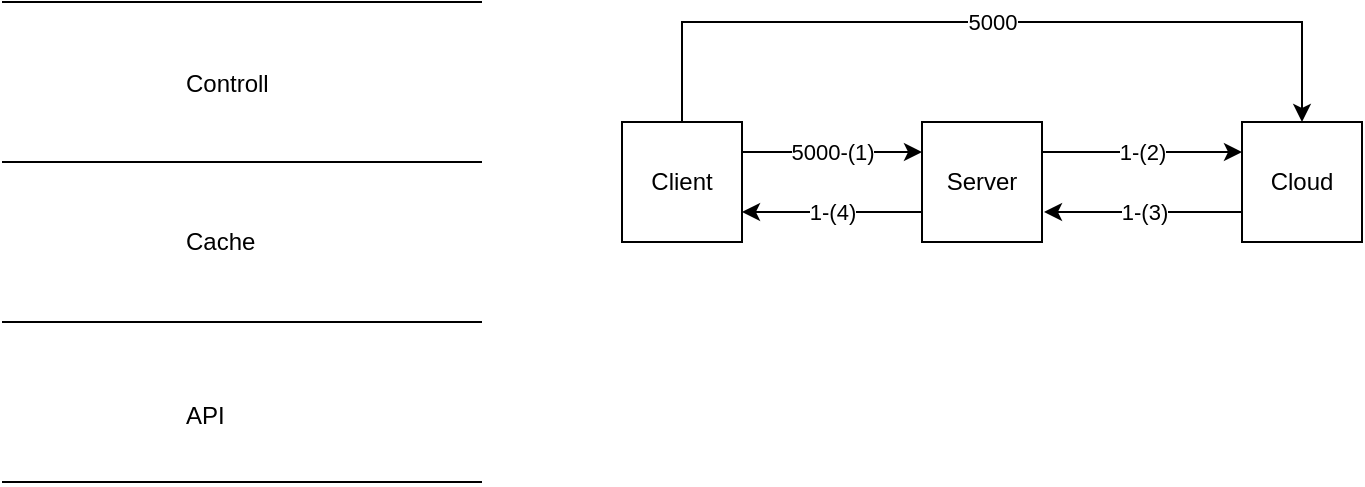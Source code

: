 <mxfile version="10.6.5" type="github"><diagram id="G1Q_CIDIXPmqwdYHHQpf" name="Page-1"><mxGraphModel dx="921" dy="509" grid="1" gridSize="10" guides="1" tooltips="1" connect="1" arrows="1" fold="1" page="1" pageScale="1" pageWidth="827" pageHeight="1169" math="0" shadow="0"><root><mxCell id="0"/><mxCell id="1" parent="0"/><mxCell id="mDoalGxIE4KxDmZfjW6P-1" value="" style="endArrow=none;html=1;" edge="1" parent="1"><mxGeometry width="50" height="50" relative="1" as="geometry"><mxPoint x="40" y="80" as="sourcePoint"/><mxPoint x="280" y="80" as="targetPoint"/></mxGeometry></mxCell><mxCell id="mDoalGxIE4KxDmZfjW6P-2" value="" style="endArrow=none;html=1;" edge="1" parent="1"><mxGeometry width="50" height="50" relative="1" as="geometry"><mxPoint x="40" y="240" as="sourcePoint"/><mxPoint x="280" y="240" as="targetPoint"/></mxGeometry></mxCell><mxCell id="mDoalGxIE4KxDmZfjW6P-3" value="" style="endArrow=none;html=1;" edge="1" parent="1"><mxGeometry width="50" height="50" relative="1" as="geometry"><mxPoint x="40" y="320" as="sourcePoint"/><mxPoint x="280" y="320" as="targetPoint"/></mxGeometry></mxCell><mxCell id="mDoalGxIE4KxDmZfjW6P-4" value="Controll" style="text;html=1;resizable=0;points=[];autosize=1;align=left;verticalAlign=top;spacingTop=-4;" vertex="1" parent="1"><mxGeometry x="130" y="111" width="60" height="20" as="geometry"/></mxCell><mxCell id="mDoalGxIE4KxDmZfjW6P-5" value="" style="endArrow=none;html=1;" edge="1" parent="1"><mxGeometry width="50" height="50" relative="1" as="geometry"><mxPoint x="40" y="160" as="sourcePoint"/><mxPoint x="280" y="160" as="targetPoint"/></mxGeometry></mxCell><mxCell id="mDoalGxIE4KxDmZfjW6P-6" value="Cache" style="text;html=1;resizable=0;points=[];autosize=1;align=left;verticalAlign=top;spacingTop=-4;" vertex="1" parent="1"><mxGeometry x="130" y="190" width="50" height="20" as="geometry"/></mxCell><mxCell id="mDoalGxIE4KxDmZfjW6P-7" value="API" style="text;html=1;resizable=0;points=[];autosize=1;align=left;verticalAlign=top;spacingTop=-4;" vertex="1" parent="1"><mxGeometry x="130" y="277" width="30" height="20" as="geometry"/></mxCell><mxCell id="mDoalGxIE4KxDmZfjW6P-11" value="5000" style="edgeStyle=orthogonalEdgeStyle;rounded=0;orthogonalLoop=1;jettySize=auto;html=1;exitX=0.5;exitY=0;exitDx=0;exitDy=0;entryX=0.5;entryY=0;entryDx=0;entryDy=0;" edge="1" parent="1" source="mDoalGxIE4KxDmZfjW6P-8" target="mDoalGxIE4KxDmZfjW6P-10"><mxGeometry relative="1" as="geometry"><Array as="points"><mxPoint x="380" y="90"/><mxPoint x="690" y="90"/></Array></mxGeometry></mxCell><mxCell id="mDoalGxIE4KxDmZfjW6P-12" value="5000-(1)" style="edgeStyle=orthogonalEdgeStyle;rounded=0;orthogonalLoop=1;jettySize=auto;html=1;exitX=1;exitY=0.25;exitDx=0;exitDy=0;entryX=0;entryY=0.25;entryDx=0;entryDy=0;" edge="1" parent="1" source="mDoalGxIE4KxDmZfjW6P-8" target="mDoalGxIE4KxDmZfjW6P-9"><mxGeometry relative="1" as="geometry"/></mxCell><mxCell id="mDoalGxIE4KxDmZfjW6P-8" value="Client" style="whiteSpace=wrap;html=1;aspect=fixed;" vertex="1" parent="1"><mxGeometry x="350" y="140" width="60" height="60" as="geometry"/></mxCell><mxCell id="mDoalGxIE4KxDmZfjW6P-13" value="1-(2)" style="edgeStyle=orthogonalEdgeStyle;rounded=0;orthogonalLoop=1;jettySize=auto;html=1;exitX=1;exitY=0.25;exitDx=0;exitDy=0;entryX=0;entryY=0.25;entryDx=0;entryDy=0;" edge="1" parent="1" source="mDoalGxIE4KxDmZfjW6P-9" target="mDoalGxIE4KxDmZfjW6P-10"><mxGeometry relative="1" as="geometry"/></mxCell><mxCell id="mDoalGxIE4KxDmZfjW6P-15" value="1-(4)" style="edgeStyle=orthogonalEdgeStyle;rounded=0;orthogonalLoop=1;jettySize=auto;html=1;exitX=0;exitY=0.75;exitDx=0;exitDy=0;entryX=1;entryY=0.75;entryDx=0;entryDy=0;" edge="1" parent="1" source="mDoalGxIE4KxDmZfjW6P-9" target="mDoalGxIE4KxDmZfjW6P-8"><mxGeometry relative="1" as="geometry"/></mxCell><mxCell id="mDoalGxIE4KxDmZfjW6P-9" value="Server" style="whiteSpace=wrap;html=1;aspect=fixed;" vertex="1" parent="1"><mxGeometry x="500" y="140" width="60" height="60" as="geometry"/></mxCell><mxCell id="mDoalGxIE4KxDmZfjW6P-14" value="1-(3)" style="edgeStyle=orthogonalEdgeStyle;rounded=0;orthogonalLoop=1;jettySize=auto;html=1;exitX=0;exitY=0.75;exitDx=0;exitDy=0;entryX=1;entryY=0.75;entryDx=0;entryDy=0;" edge="1" parent="1"><mxGeometry relative="1" as="geometry"><mxPoint x="661" y="185" as="sourcePoint"/><mxPoint x="561" y="185" as="targetPoint"/></mxGeometry></mxCell><mxCell id="mDoalGxIE4KxDmZfjW6P-10" value="Cloud" style="whiteSpace=wrap;html=1;aspect=fixed;" vertex="1" parent="1"><mxGeometry x="660" y="140" width="60" height="60" as="geometry"/></mxCell></root></mxGraphModel></diagram></mxfile>
